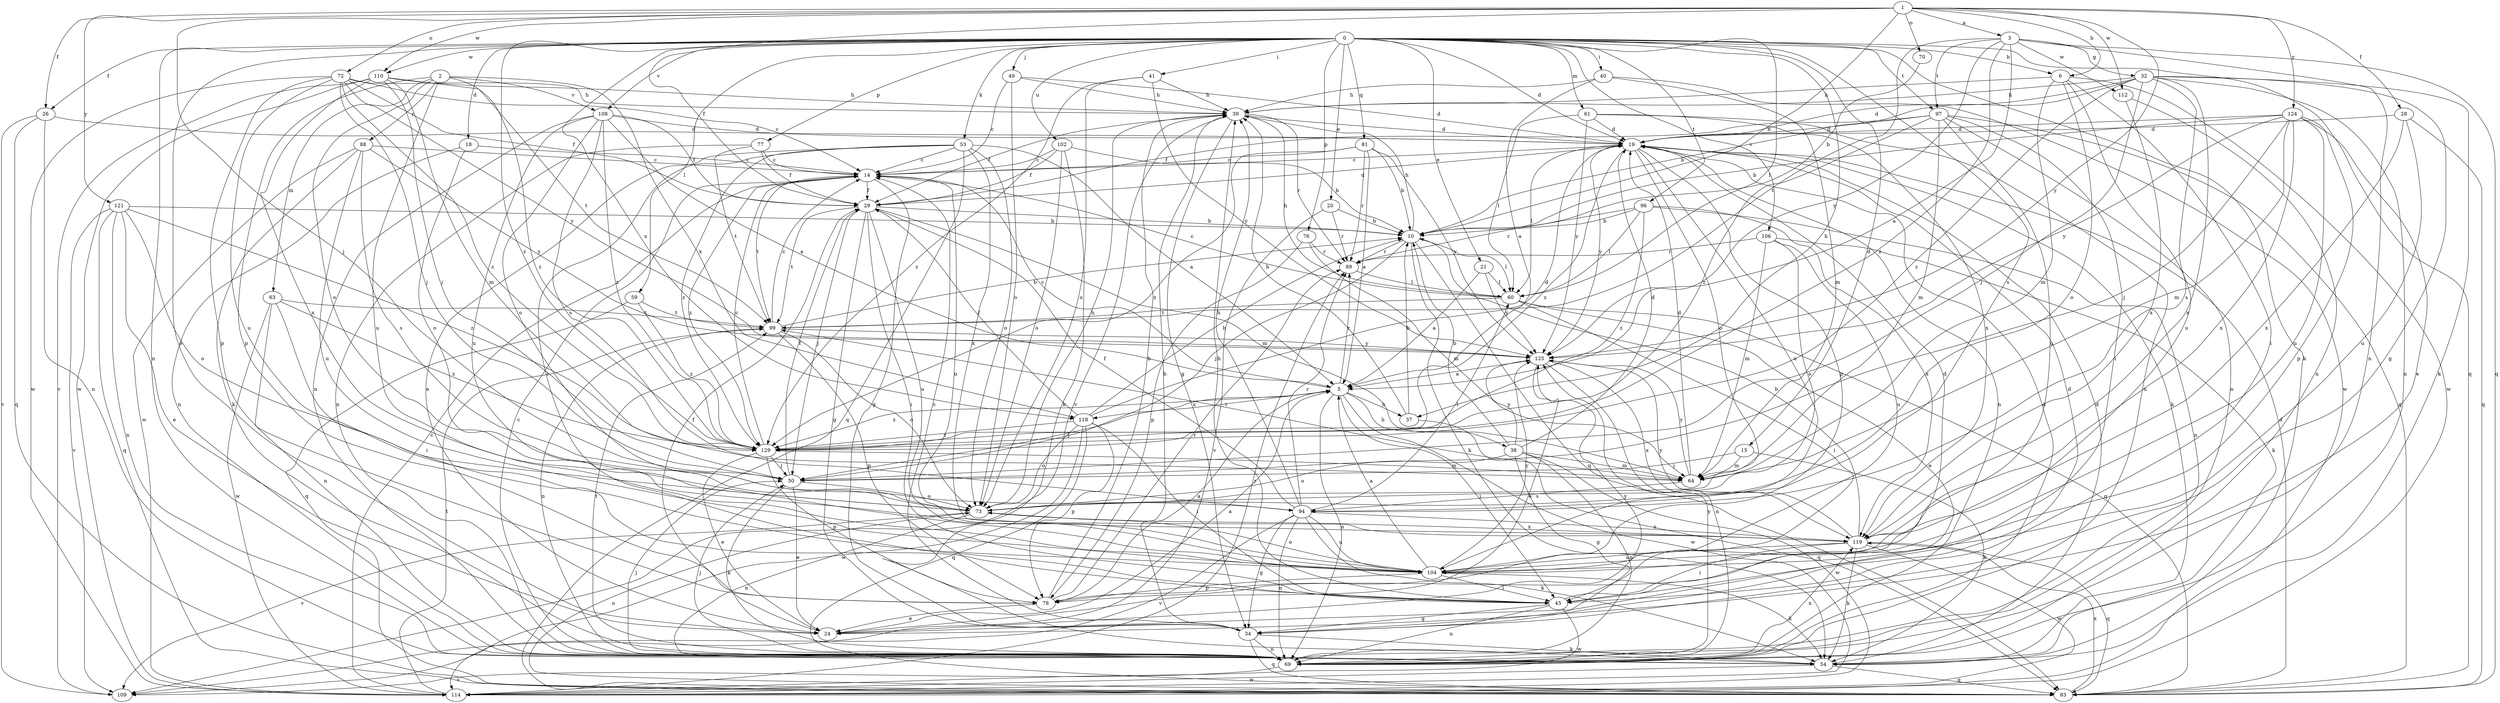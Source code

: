 strict digraph  {
0;
1;
2;
3;
5;
6;
10;
14;
15;
18;
19;
20;
21;
24;
26;
28;
29;
32;
34;
37;
38;
39;
40;
41;
45;
49;
50;
53;
54;
59;
60;
61;
63;
64;
69;
70;
72;
73;
76;
77;
78;
81;
83;
88;
89;
94;
96;
97;
99;
102;
104;
106;
108;
109;
110;
112;
114;
118;
119;
121;
124;
125;
129;
0 -> 6  [label=b];
0 -> 15  [label=d];
0 -> 18  [label=d];
0 -> 19  [label=d];
0 -> 20  [label=e];
0 -> 21  [label=e];
0 -> 24  [label=e];
0 -> 26  [label=f];
0 -> 37  [label=h];
0 -> 40  [label=i];
0 -> 41  [label=i];
0 -> 49  [label=j];
0 -> 53  [label=k];
0 -> 54  [label=k];
0 -> 59  [label=l];
0 -> 60  [label=l];
0 -> 61  [label=m];
0 -> 69  [label=n];
0 -> 76  [label=p];
0 -> 77  [label=p];
0 -> 81  [label=q];
0 -> 83  [label=q];
0 -> 94  [label=s];
0 -> 96  [label=t];
0 -> 97  [label=t];
0 -> 102  [label=u];
0 -> 106  [label=v];
0 -> 108  [label=v];
0 -> 110  [label=w];
0 -> 118  [label=x];
0 -> 129  [label=z];
1 -> 3  [label=a];
1 -> 6  [label=b];
1 -> 10  [label=b];
1 -> 26  [label=f];
1 -> 28  [label=f];
1 -> 29  [label=f];
1 -> 50  [label=j];
1 -> 70  [label=o];
1 -> 72  [label=o];
1 -> 110  [label=w];
1 -> 112  [label=w];
1 -> 121  [label=y];
1 -> 124  [label=y];
1 -> 125  [label=y];
2 -> 63  [label=m];
2 -> 73  [label=o];
2 -> 78  [label=p];
2 -> 88  [label=r];
2 -> 104  [label=u];
2 -> 108  [label=v];
2 -> 118  [label=x];
2 -> 129  [label=z];
3 -> 5  [label=a];
3 -> 32  [label=g];
3 -> 69  [label=n];
3 -> 83  [label=q];
3 -> 97  [label=t];
3 -> 99  [label=t];
3 -> 112  [label=w];
3 -> 125  [label=y];
3 -> 129  [label=z];
5 -> 14  [label=c];
5 -> 37  [label=h];
5 -> 38  [label=h];
5 -> 45  [label=i];
5 -> 50  [label=j];
5 -> 69  [label=n];
5 -> 89  [label=r];
5 -> 114  [label=w];
5 -> 118  [label=x];
5 -> 129  [label=z];
6 -> 39  [label=h];
6 -> 45  [label=i];
6 -> 64  [label=m];
6 -> 73  [label=o];
6 -> 104  [label=u];
6 -> 114  [label=w];
10 -> 39  [label=h];
10 -> 50  [label=j];
10 -> 54  [label=k];
10 -> 60  [label=l];
10 -> 83  [label=q];
10 -> 89  [label=r];
14 -> 29  [label=f];
14 -> 34  [label=g];
14 -> 99  [label=t];
14 -> 104  [label=u];
14 -> 129  [label=z];
15 -> 50  [label=j];
15 -> 54  [label=k];
15 -> 64  [label=m];
18 -> 14  [label=c];
18 -> 69  [label=n];
18 -> 73  [label=o];
19 -> 14  [label=c];
19 -> 54  [label=k];
19 -> 60  [label=l];
19 -> 69  [label=n];
19 -> 73  [label=o];
19 -> 78  [label=p];
19 -> 104  [label=u];
19 -> 125  [label=y];
19 -> 129  [label=z];
20 -> 10  [label=b];
20 -> 89  [label=r];
20 -> 109  [label=v];
21 -> 5  [label=a];
21 -> 60  [label=l];
21 -> 125  [label=y];
24 -> 5  [label=a];
24 -> 29  [label=f];
24 -> 125  [label=y];
26 -> 19  [label=d];
26 -> 69  [label=n];
26 -> 83  [label=q];
26 -> 109  [label=v];
28 -> 19  [label=d];
28 -> 83  [label=q];
28 -> 104  [label=u];
28 -> 119  [label=x];
29 -> 10  [label=b];
29 -> 19  [label=d];
29 -> 34  [label=g];
29 -> 45  [label=i];
29 -> 50  [label=j];
29 -> 64  [label=m];
29 -> 99  [label=t];
29 -> 104  [label=u];
32 -> 10  [label=b];
32 -> 19  [label=d];
32 -> 34  [label=g];
32 -> 39  [label=h];
32 -> 50  [label=j];
32 -> 54  [label=k];
32 -> 69  [label=n];
32 -> 94  [label=s];
32 -> 119  [label=x];
32 -> 129  [label=z];
34 -> 14  [label=c];
34 -> 19  [label=d];
34 -> 39  [label=h];
34 -> 54  [label=k];
34 -> 69  [label=n];
34 -> 83  [label=q];
37 -> 10  [label=b];
37 -> 39  [label=h];
37 -> 83  [label=q];
38 -> 10  [label=b];
38 -> 19  [label=d];
38 -> 34  [label=g];
38 -> 64  [label=m];
38 -> 69  [label=n];
38 -> 73  [label=o];
38 -> 114  [label=w];
38 -> 125  [label=y];
39 -> 19  [label=d];
39 -> 29  [label=f];
39 -> 34  [label=g];
39 -> 89  [label=r];
39 -> 109  [label=v];
40 -> 5  [label=a];
40 -> 39  [label=h];
40 -> 64  [label=m];
40 -> 114  [label=w];
41 -> 39  [label=h];
41 -> 73  [label=o];
41 -> 125  [label=y];
41 -> 129  [label=z];
45 -> 19  [label=d];
45 -> 34  [label=g];
45 -> 39  [label=h];
45 -> 69  [label=n];
45 -> 114  [label=w];
49 -> 14  [label=c];
49 -> 19  [label=d];
49 -> 39  [label=h];
49 -> 73  [label=o];
50 -> 24  [label=e];
50 -> 29  [label=f];
50 -> 54  [label=k];
50 -> 73  [label=o];
53 -> 5  [label=a];
53 -> 14  [label=c];
53 -> 24  [label=e];
53 -> 45  [label=i];
53 -> 73  [label=o];
53 -> 83  [label=q];
53 -> 119  [label=x];
53 -> 129  [label=z];
54 -> 19  [label=d];
54 -> 50  [label=j];
54 -> 83  [label=q];
54 -> 99  [label=t];
54 -> 114  [label=w];
59 -> 83  [label=q];
59 -> 99  [label=t];
59 -> 129  [label=z];
60 -> 14  [label=c];
60 -> 24  [label=e];
60 -> 39  [label=h];
60 -> 45  [label=i];
60 -> 83  [label=q];
60 -> 99  [label=t];
61 -> 19  [label=d];
61 -> 60  [label=l];
61 -> 69  [label=n];
61 -> 119  [label=x];
61 -> 125  [label=y];
63 -> 45  [label=i];
63 -> 69  [label=n];
63 -> 99  [label=t];
63 -> 114  [label=w];
63 -> 129  [label=z];
64 -> 19  [label=d];
64 -> 94  [label=s];
64 -> 99  [label=t];
64 -> 125  [label=y];
69 -> 14  [label=c];
69 -> 19  [label=d];
69 -> 50  [label=j];
69 -> 109  [label=v];
69 -> 119  [label=x];
69 -> 125  [label=y];
70 -> 10  [label=b];
72 -> 14  [label=c];
72 -> 29  [label=f];
72 -> 39  [label=h];
72 -> 50  [label=j];
72 -> 78  [label=p];
72 -> 104  [label=u];
72 -> 114  [label=w];
72 -> 125  [label=y];
72 -> 129  [label=z];
73 -> 39  [label=h];
73 -> 69  [label=n];
73 -> 109  [label=v];
73 -> 119  [label=x];
76 -> 64  [label=m];
76 -> 78  [label=p];
76 -> 89  [label=r];
77 -> 14  [label=c];
77 -> 29  [label=f];
77 -> 69  [label=n];
77 -> 99  [label=t];
78 -> 5  [label=a];
78 -> 24  [label=e];
78 -> 39  [label=h];
78 -> 89  [label=r];
81 -> 5  [label=a];
81 -> 10  [label=b];
81 -> 14  [label=c];
81 -> 89  [label=r];
81 -> 125  [label=y];
81 -> 129  [label=z];
83 -> 19  [label=d];
83 -> 73  [label=o];
83 -> 119  [label=x];
88 -> 14  [label=c];
88 -> 54  [label=k];
88 -> 94  [label=s];
88 -> 104  [label=u];
88 -> 114  [label=w];
88 -> 125  [label=y];
89 -> 60  [label=l];
94 -> 29  [label=f];
94 -> 34  [label=g];
94 -> 39  [label=h];
94 -> 54  [label=k];
94 -> 60  [label=l];
94 -> 69  [label=n];
94 -> 89  [label=r];
94 -> 104  [label=u];
94 -> 109  [label=v];
94 -> 119  [label=x];
96 -> 10  [label=b];
96 -> 60  [label=l];
96 -> 69  [label=n];
96 -> 89  [label=r];
96 -> 119  [label=x];
96 -> 129  [label=z];
97 -> 19  [label=d];
97 -> 29  [label=f];
97 -> 45  [label=i];
97 -> 64  [label=m];
97 -> 69  [label=n];
97 -> 83  [label=q];
97 -> 104  [label=u];
97 -> 129  [label=z];
99 -> 10  [label=b];
99 -> 14  [label=c];
99 -> 69  [label=n];
99 -> 73  [label=o];
99 -> 78  [label=p];
99 -> 125  [label=y];
102 -> 10  [label=b];
102 -> 14  [label=c];
102 -> 29  [label=f];
102 -> 54  [label=k];
102 -> 73  [label=o];
104 -> 5  [label=a];
104 -> 45  [label=i];
104 -> 54  [label=k];
104 -> 73  [label=o];
104 -> 78  [label=p];
104 -> 125  [label=y];
106 -> 54  [label=k];
106 -> 64  [label=m];
106 -> 73  [label=o];
106 -> 89  [label=r];
106 -> 104  [label=u];
108 -> 5  [label=a];
108 -> 19  [label=d];
108 -> 29  [label=f];
108 -> 69  [label=n];
108 -> 73  [label=o];
108 -> 94  [label=s];
108 -> 104  [label=u];
108 -> 129  [label=z];
110 -> 39  [label=h];
110 -> 50  [label=j];
110 -> 64  [label=m];
110 -> 99  [label=t];
110 -> 109  [label=v];
110 -> 114  [label=w];
110 -> 119  [label=x];
112 -> 69  [label=n];
112 -> 119  [label=x];
114 -> 14  [label=c];
114 -> 89  [label=r];
114 -> 99  [label=t];
118 -> 10  [label=b];
118 -> 19  [label=d];
118 -> 29  [label=f];
118 -> 45  [label=i];
118 -> 73  [label=o];
118 -> 78  [label=p];
118 -> 83  [label=q];
118 -> 114  [label=w];
118 -> 129  [label=z];
119 -> 10  [label=b];
119 -> 45  [label=i];
119 -> 54  [label=k];
119 -> 83  [label=q];
119 -> 104  [label=u];
119 -> 114  [label=w];
119 -> 125  [label=y];
121 -> 10  [label=b];
121 -> 24  [label=e];
121 -> 69  [label=n];
121 -> 73  [label=o];
121 -> 83  [label=q];
121 -> 109  [label=v];
121 -> 129  [label=z];
124 -> 10  [label=b];
124 -> 19  [label=d];
124 -> 24  [label=e];
124 -> 50  [label=j];
124 -> 64  [label=m];
124 -> 78  [label=p];
124 -> 104  [label=u];
124 -> 119  [label=x];
124 -> 125  [label=y];
125 -> 5  [label=a];
125 -> 24  [label=e];
125 -> 69  [label=n];
125 -> 119  [label=x];
129 -> 14  [label=c];
129 -> 24  [label=e];
129 -> 50  [label=j];
129 -> 64  [label=m];
129 -> 78  [label=p];
}
